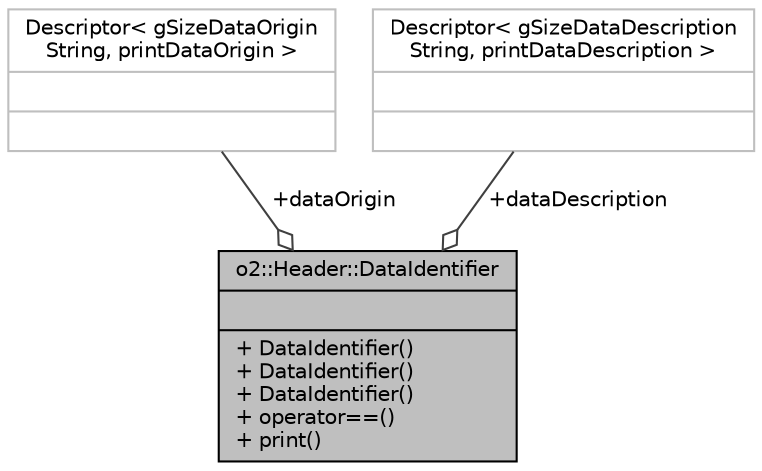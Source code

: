 digraph "o2::Header::DataIdentifier"
{
 // INTERACTIVE_SVG=YES
  bgcolor="transparent";
  edge [fontname="Helvetica",fontsize="10",labelfontname="Helvetica",labelfontsize="10"];
  node [fontname="Helvetica",fontsize="10",shape=record];
  Node1 [label="{o2::Header::DataIdentifier\n||+ DataIdentifier()\l+ DataIdentifier()\l+ DataIdentifier()\l+ operator==()\l+ print()\l}",height=0.2,width=0.4,color="black", fillcolor="grey75", style="filled" fontcolor="black"];
  Node2 -> Node1 [color="grey25",fontsize="10",style="solid",label=" +dataOrigin" ,arrowhead="odiamond",fontname="Helvetica"];
  Node2 [label="{Descriptor\< gSizeDataOrigin\lString, printDataOrigin \>\n||}",height=0.2,width=0.4,color="grey75"];
  Node3 -> Node1 [color="grey25",fontsize="10",style="solid",label=" +dataDescription" ,arrowhead="odiamond",fontname="Helvetica"];
  Node3 [label="{Descriptor\< gSizeDataDescription\lString, printDataDescription \>\n||}",height=0.2,width=0.4,color="grey75"];
}
